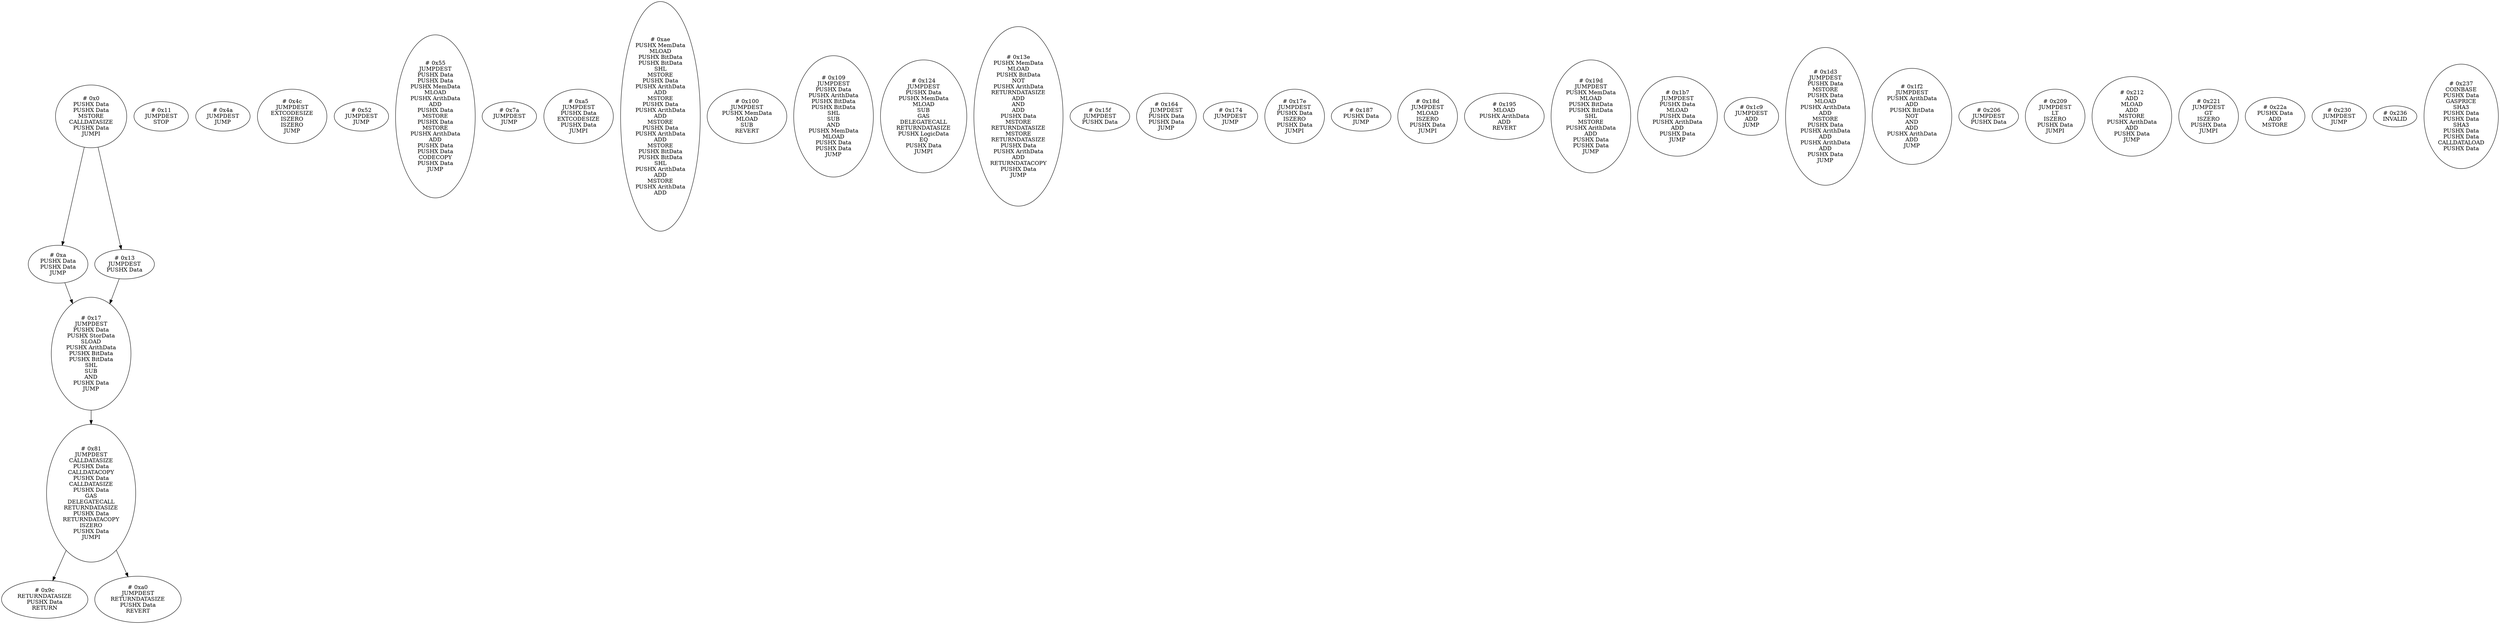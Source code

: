 /* Generated by GvGen v.1.0 (https://www.github.com/stricaud/gvgen) */

digraph G {
compound=true;
   node1 [label="# 0x0
PUSHX Data
PUSHX Data
MSTORE
CALLDATASIZE
PUSHX Data
JUMPI
"];
   node2 [label="# 0xa
PUSHX Data
PUSHX Data
JUMP
"];
   node3 [label="# 0x11
JUMPDEST
STOP
"];
   node4 [label="# 0x13
JUMPDEST
PUSHX Data
"];
   node5 [label="# 0x17
JUMPDEST
PUSHX Data
PUSHX StorData
SLOAD
PUSHX ArithData
PUSHX BitData
PUSHX BitData
SHL
SUB
AND
PUSHX Data
JUMP
"];
   node6 [label="# 0x4a
JUMPDEST
JUMP
"];
   node7 [label="# 0x4c
JUMPDEST
EXTCODESIZE
ISZERO
ISZERO
JUMP
"];
   node8 [label="# 0x52
JUMPDEST
JUMP
"];
   node9 [label="# 0x55
JUMPDEST
PUSHX Data
PUSHX Data
PUSHX MemData
MLOAD
PUSHX ArithData
ADD
PUSHX Data
MSTORE
PUSHX Data
MSTORE
PUSHX ArithData
ADD
PUSHX Data
PUSHX Data
CODECOPY
PUSHX Data
JUMP
"];
   node10 [label="# 0x7a
JUMPDEST
JUMP
"];
   node11 [label="# 0x81
JUMPDEST
CALLDATASIZE
PUSHX Data
CALLDATACOPY
PUSHX Data
CALLDATASIZE
PUSHX Data
GAS
DELEGATECALL
RETURNDATASIZE
PUSHX Data
RETURNDATACOPY
ISZERO
PUSHX Data
JUMPI
"];
   node12 [label="# 0x9c
RETURNDATASIZE
PUSHX Data
RETURN
"];
   node13 [label="# 0xa0
JUMPDEST
RETURNDATASIZE
PUSHX Data
REVERT
"];
   node14 [label="# 0xa5
JUMPDEST
PUSHX Data
EXTCODESIZE
PUSHX Data
JUMPI
"];
   node15 [label="# 0xae
PUSHX MemData
MLOAD
PUSHX BitData
PUSHX BitData
SHL
MSTORE
PUSHX Data
PUSHX ArithData
ADD
MSTORE
PUSHX Data
PUSHX ArithData
ADD
MSTORE
PUSHX Data
PUSHX ArithData
ADD
MSTORE
PUSHX BitData
PUSHX BitData
SHL
PUSHX ArithData
ADD
MSTORE
PUSHX ArithData
ADD
"];
   node16 [label="# 0x100
JUMPDEST
PUSHX MemData
MLOAD
SUB
REVERT
"];
   node17 [label="# 0x109
JUMPDEST
PUSHX Data
PUSHX ArithData
PUSHX BitData
PUSHX BitData
SHL
SUB
AND
PUSHX MemData
MLOAD
PUSHX Data
PUSHX Data
JUMP
"];
   node18 [label="# 0x124
JUMPDEST
PUSHX Data
PUSHX MemData
MLOAD
SUB
GAS
DELEGATECALL
RETURNDATASIZE
PUSHX LogicData
EQ
PUSHX Data
JUMPI
"];
   node19 [label="# 0x13e
PUSHX MemData
MLOAD
PUSHX BitData
NOT
PUSHX ArithData
RETURNDATASIZE
ADD
AND
ADD
PUSHX Data
MSTORE
RETURNDATASIZE
MSTORE
RETURNDATASIZE
PUSHX Data
PUSHX ArithData
ADD
RETURNDATACOPY
PUSHX Data
JUMP
"];
   node20 [label="# 0x15f
JUMPDEST
PUSHX Data
"];
   node21 [label="# 0x164
JUMPDEST
PUSHX Data
PUSHX Data
JUMP
"];
   node22 [label="# 0x174
JUMPDEST
JUMP
"];
   node23 [label="# 0x17e
JUMPDEST
PUSHX Data
ISZERO
PUSHX Data
JUMPI
"];
   node24 [label="# 0x187
PUSHX Data
JUMP
"];
   node25 [label="# 0x18d
JUMPDEST
MLOAD
ISZERO
PUSHX Data
JUMPI
"];
   node26 [label="# 0x195
MLOAD
PUSHX ArithData
ADD
REVERT
"];
   node27 [label="# 0x19d
JUMPDEST
PUSHX MemData
MLOAD
PUSHX BitData
PUSHX BitData
SHL
MSTORE
PUSHX ArithData
ADD
PUSHX Data
PUSHX Data
JUMP
"];
   node28 [label="# 0x1b7
JUMPDEST
PUSHX Data
MLOAD
PUSHX Data
PUSHX ArithData
ADD
PUSHX Data
JUMP
"];
   node29 [label="# 0x1c9
JUMPDEST
ADD
JUMP
"];
   node30 [label="# 0x1d3
JUMPDEST
PUSHX Data
MSTORE
PUSHX Data
MLOAD
PUSHX ArithData
ADD
MSTORE
PUSHX Data
PUSHX ArithData
ADD
PUSHX ArithData
ADD
PUSHX Data
JUMP
"];
   node31 [label="# 0x1f2
JUMPDEST
PUSHX ArithData
ADD
PUSHX BitData
NOT
AND
ADD
PUSHX ArithData
ADD
JUMP
"];
   node32 [label="# 0x206
JUMPDEST
PUSHX Data
"];
   node33 [label="# 0x209
JUMPDEST
LT
ISZERO
PUSHX Data
JUMPI
"];
   node34 [label="# 0x212
ADD
MLOAD
ADD
MSTORE
PUSHX ArithData
ADD
PUSHX Data
JUMP
"];
   node35 [label="# 0x221
JUMPDEST
GT
ISZERO
PUSHX Data
JUMPI
"];
   node36 [label="# 0x22a
PUSHX Data
ADD
MSTORE
"];
   node37 [label="# 0x230
JUMPDEST
JUMP
"];
   node38 [label="# 0x236
INVALID
"];
   node39 [label="# 0x237
COINBASE
PUSHX Data
GASPRICE
SHA3
PUSHX Data
PUSHX Data
SHA3
PUSHX Data
PUSHX Data
CALLDATALOAD
PUSHX Data
"];
node1->node4;
node1->node2;
node2->node5;
node4->node5;
node5->node11;
node11->node13;
node11->node12;
}
